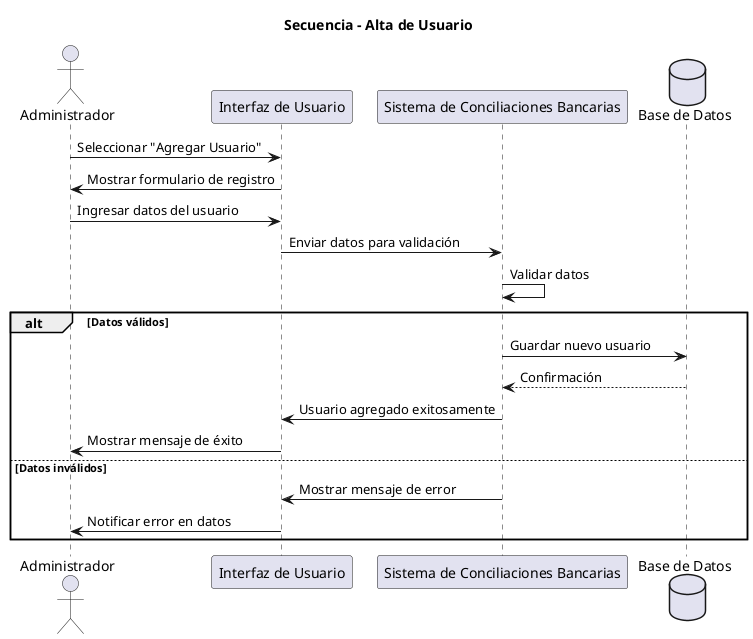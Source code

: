 @startuml AltaDeUsuario
title Secuencia - Alta de Usuario

actor Administrador as Admin
participant "Interfaz de Usuario" as UI
participant "Sistema de Conciliaciones Bancarias" as Sistema
database "Base de Datos" as BD

Admin -> UI: Seleccionar "Agregar Usuario"
UI -> Admin: Mostrar formulario de registro
Admin -> UI: Ingresar datos del usuario
UI -> Sistema: Enviar datos para validación
Sistema -> Sistema: Validar datos
alt Datos válidos
    Sistema -> BD: Guardar nuevo usuario
    BD --> Sistema: Confirmación
    Sistema -> UI: Usuario agregado exitosamente
    UI -> Admin: Mostrar mensaje de éxito
else Datos inválidos
    Sistema -> UI: Mostrar mensaje de error
    UI -> Admin: Notificar error en datos
end

@enduml